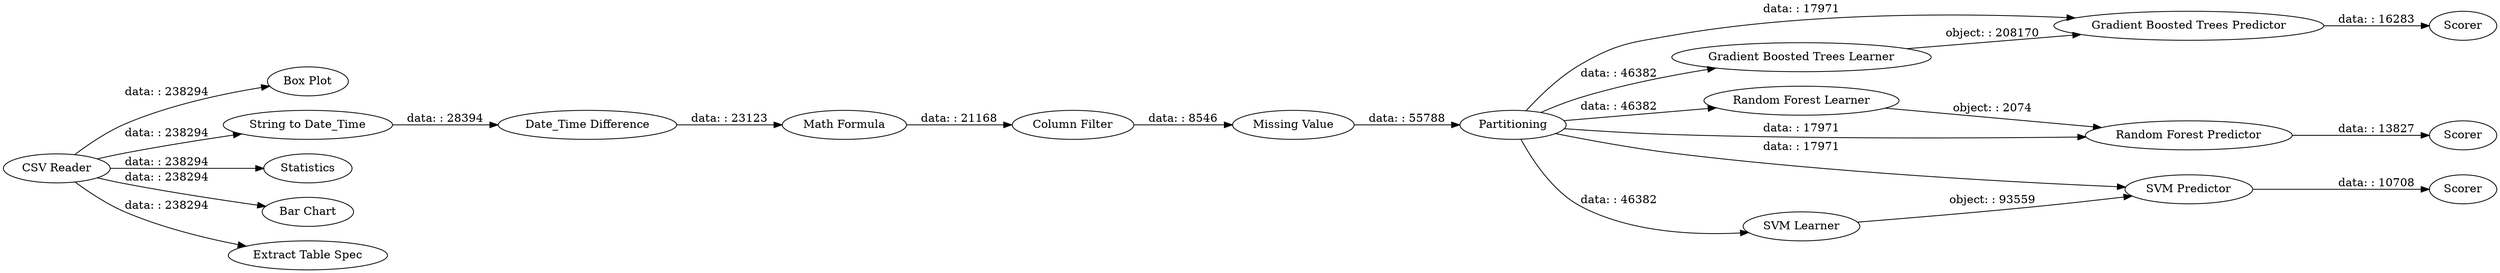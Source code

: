 digraph {
	"-3821690383506620871_14" [label="Random Forest Learner"]
	"-3821690383506620871_26" [label="Date_Time Difference"]
	"-3821690383506620871_18" [label="Gradient Boosted Trees Predictor"]
	"-3821690383506620871_31" [label="Box Plot"]
	"-3821690383506620871_25" [label="String to Date_Time"]
	"-3821690383506620871_13" [label=Partitioning]
	"-3821690383506620871_21" [label="SVM Predictor"]
	"-3821690383506620871_22" [label=Scorer]
	"-3821690383506620871_27" [label="Math Formula"]
	"-3821690383506620871_19" [label=Scorer]
	"-3821690383506620871_3" [label="Missing Value"]
	"-3821690383506620871_29" [label=Statistics]
	"-3821690383506620871_17" [label="Gradient Boosted Trees Learner"]
	"-3821690383506620871_20" [label="SVM Learner"]
	"-3821690383506620871_15" [label="Random Forest Predictor"]
	"-3821690383506620871_1" [label="CSV Reader"]
	"-3821690383506620871_32" [label="Bar Chart"]
	"-3821690383506620871_28" [label="Column Filter"]
	"-3821690383506620871_16" [label=Scorer]
	"-3821690383506620871_30" [label="Extract Table Spec"]
	"-3821690383506620871_17" -> "-3821690383506620871_18" [label="object: : 208170"]
	"-3821690383506620871_13" -> "-3821690383506620871_15" [label="data: : 17971"]
	"-3821690383506620871_25" -> "-3821690383506620871_26" [label="data: : 28394"]
	"-3821690383506620871_20" -> "-3821690383506620871_21" [label="object: : 93559"]
	"-3821690383506620871_1" -> "-3821690383506620871_31" [label="data: : 238294"]
	"-3821690383506620871_1" -> "-3821690383506620871_29" [label="data: : 238294"]
	"-3821690383506620871_1" -> "-3821690383506620871_32" [label="data: : 238294"]
	"-3821690383506620871_13" -> "-3821690383506620871_18" [label="data: : 17971"]
	"-3821690383506620871_3" -> "-3821690383506620871_13" [label="data: : 55788"]
	"-3821690383506620871_14" -> "-3821690383506620871_15" [label="object: : 2074"]
	"-3821690383506620871_26" -> "-3821690383506620871_27" [label="data: : 23123"]
	"-3821690383506620871_18" -> "-3821690383506620871_19" [label="data: : 16283"]
	"-3821690383506620871_21" -> "-3821690383506620871_22" [label="data: : 10708"]
	"-3821690383506620871_28" -> "-3821690383506620871_3" [label="data: : 8546"]
	"-3821690383506620871_13" -> "-3821690383506620871_20" [label="data: : 46382"]
	"-3821690383506620871_13" -> "-3821690383506620871_17" [label="data: : 46382"]
	"-3821690383506620871_1" -> "-3821690383506620871_25" [label="data: : 238294"]
	"-3821690383506620871_1" -> "-3821690383506620871_30" [label="data: : 238294"]
	"-3821690383506620871_13" -> "-3821690383506620871_14" [label="data: : 46382"]
	"-3821690383506620871_27" -> "-3821690383506620871_28" [label="data: : 21168"]
	"-3821690383506620871_15" -> "-3821690383506620871_16" [label="data: : 13827"]
	"-3821690383506620871_13" -> "-3821690383506620871_21" [label="data: : 17971"]
	rankdir=LR
}
